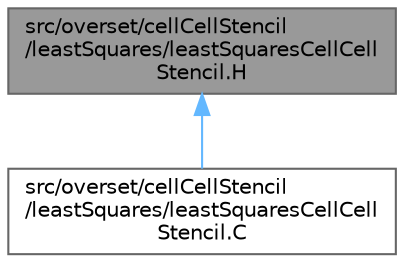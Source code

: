 digraph "src/overset/cellCellStencil/leastSquares/leastSquaresCellCellStencil.H"
{
 // LATEX_PDF_SIZE
  bgcolor="transparent";
  edge [fontname=Helvetica,fontsize=10,labelfontname=Helvetica,labelfontsize=10];
  node [fontname=Helvetica,fontsize=10,shape=box,height=0.2,width=0.4];
  Node1 [id="Node000001",label="src/overset/cellCellStencil\l/leastSquares/leastSquaresCellCell\lStencil.H",height=0.2,width=0.4,color="gray40", fillcolor="grey60", style="filled", fontcolor="black",tooltip=" "];
  Node1 -> Node2 [id="edge1_Node000001_Node000002",dir="back",color="steelblue1",style="solid",tooltip=" "];
  Node2 [id="Node000002",label="src/overset/cellCellStencil\l/leastSquares/leastSquaresCellCell\lStencil.C",height=0.2,width=0.4,color="grey40", fillcolor="white", style="filled",URL="$leastSquaresCellCellStencil_8C.html",tooltip=" "];
}
